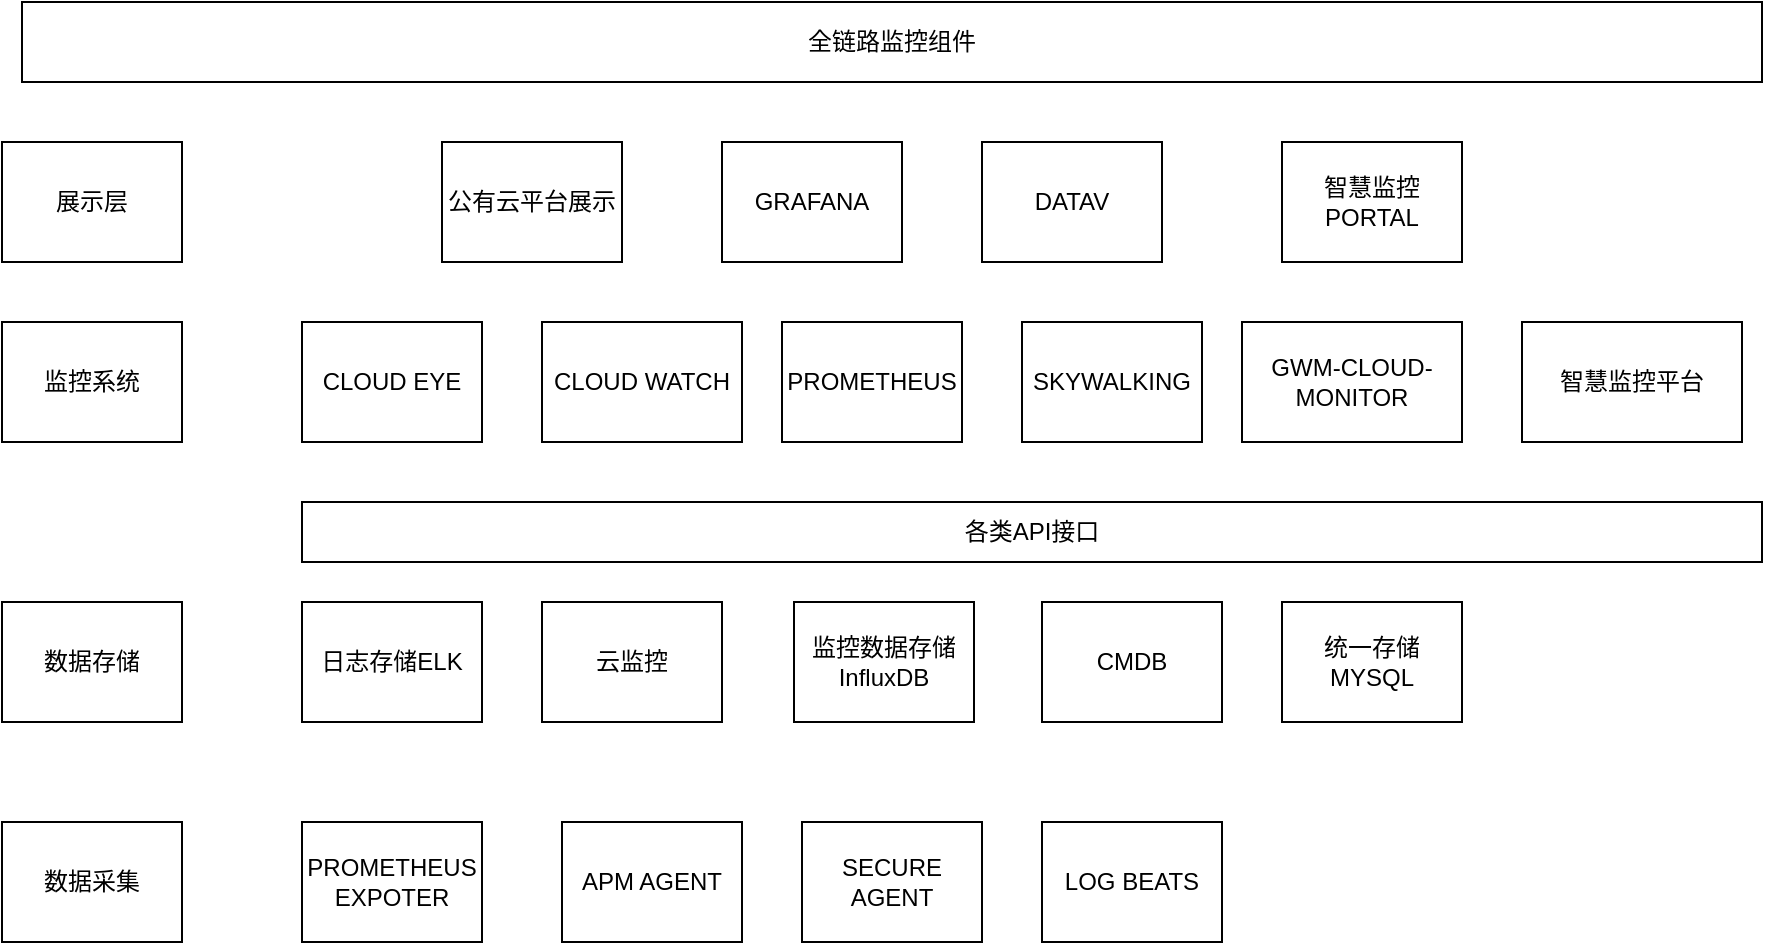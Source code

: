 <mxfile version="14.9.0" type="github">
  <diagram id="4HNjT6tQABPMvL2GfKeI" name="第 1 页">
    <mxGraphModel dx="1422" dy="706" grid="1" gridSize="10" guides="1" tooltips="1" connect="1" arrows="1" fold="1" page="1" pageScale="1" pageWidth="827" pageHeight="1169" math="0" shadow="0">
      <root>
        <mxCell id="0" />
        <mxCell id="1" parent="0" />
        <mxCell id="3FOY5ouKgD52gqeghlp4-1" value="全链路监控组件" style="rounded=0;whiteSpace=wrap;html=1;" vertex="1" parent="1">
          <mxGeometry x="20" y="130" width="870" height="40" as="geometry" />
        </mxCell>
        <mxCell id="3FOY5ouKgD52gqeghlp4-6" value="展示层" style="rounded=0;whiteSpace=wrap;html=1;" vertex="1" parent="1">
          <mxGeometry x="10" y="200" width="90" height="60" as="geometry" />
        </mxCell>
        <mxCell id="3FOY5ouKgD52gqeghlp4-7" value="公有云平台展示" style="rounded=0;whiteSpace=wrap;html=1;" vertex="1" parent="1">
          <mxGeometry x="230" y="200" width="90" height="60" as="geometry" />
        </mxCell>
        <mxCell id="3FOY5ouKgD52gqeghlp4-8" value="GRAFANA" style="rounded=0;whiteSpace=wrap;html=1;" vertex="1" parent="1">
          <mxGeometry x="370" y="200" width="90" height="60" as="geometry" />
        </mxCell>
        <mxCell id="3FOY5ouKgD52gqeghlp4-9" value="DATAV" style="rounded=0;whiteSpace=wrap;html=1;" vertex="1" parent="1">
          <mxGeometry x="500" y="200" width="90" height="60" as="geometry" />
        </mxCell>
        <mxCell id="3FOY5ouKgD52gqeghlp4-10" value="智慧监控PORTAL" style="rounded=0;whiteSpace=wrap;html=1;" vertex="1" parent="1">
          <mxGeometry x="650" y="200" width="90" height="60" as="geometry" />
        </mxCell>
        <mxCell id="3FOY5ouKgD52gqeghlp4-11" value="监控系统" style="rounded=0;whiteSpace=wrap;html=1;" vertex="1" parent="1">
          <mxGeometry x="10" y="290" width="90" height="60" as="geometry" />
        </mxCell>
        <mxCell id="3FOY5ouKgD52gqeghlp4-12" value="CLOUD EYE" style="rounded=0;whiteSpace=wrap;html=1;" vertex="1" parent="1">
          <mxGeometry x="160" y="290" width="90" height="60" as="geometry" />
        </mxCell>
        <mxCell id="3FOY5ouKgD52gqeghlp4-13" value="PROMETHEUS" style="rounded=0;whiteSpace=wrap;html=1;" vertex="1" parent="1">
          <mxGeometry x="400" y="290" width="90" height="60" as="geometry" />
        </mxCell>
        <mxCell id="3FOY5ouKgD52gqeghlp4-14" value="日志存储ELK" style="rounded=0;whiteSpace=wrap;html=1;" vertex="1" parent="1">
          <mxGeometry x="160" y="430" width="90" height="60" as="geometry" />
        </mxCell>
        <mxCell id="3FOY5ouKgD52gqeghlp4-16" value="SKYWALKING" style="rounded=0;whiteSpace=wrap;html=1;" vertex="1" parent="1">
          <mxGeometry x="520" y="290" width="90" height="60" as="geometry" />
        </mxCell>
        <mxCell id="3FOY5ouKgD52gqeghlp4-18" value="GWM-CLOUD-MONITOR" style="rounded=0;whiteSpace=wrap;html=1;" vertex="1" parent="1">
          <mxGeometry x="630" y="290" width="110" height="60" as="geometry" />
        </mxCell>
        <mxCell id="3FOY5ouKgD52gqeghlp4-19" value="智慧监控平台" style="rounded=0;whiteSpace=wrap;html=1;" vertex="1" parent="1">
          <mxGeometry x="770" y="290" width="110" height="60" as="geometry" />
        </mxCell>
        <mxCell id="3FOY5ouKgD52gqeghlp4-20" value="数据存储" style="rounded=0;whiteSpace=wrap;html=1;" vertex="1" parent="1">
          <mxGeometry x="10" y="430" width="90" height="60" as="geometry" />
        </mxCell>
        <mxCell id="3FOY5ouKgD52gqeghlp4-21" value="统一存储MYSQL" style="rounded=0;whiteSpace=wrap;html=1;" vertex="1" parent="1">
          <mxGeometry x="650" y="430" width="90" height="60" as="geometry" />
        </mxCell>
        <mxCell id="3FOY5ouKgD52gqeghlp4-22" value="各类API接口" style="rounded=0;whiteSpace=wrap;html=1;" vertex="1" parent="1">
          <mxGeometry x="160" y="380" width="730" height="30" as="geometry" />
        </mxCell>
        <mxCell id="3FOY5ouKgD52gqeghlp4-23" value="CLOUD WATCH" style="rounded=0;whiteSpace=wrap;html=1;" vertex="1" parent="1">
          <mxGeometry x="280" y="290" width="100" height="60" as="geometry" />
        </mxCell>
        <mxCell id="3FOY5ouKgD52gqeghlp4-24" value="云监控" style="rounded=0;whiteSpace=wrap;html=1;" vertex="1" parent="1">
          <mxGeometry x="280" y="430" width="90" height="60" as="geometry" />
        </mxCell>
        <mxCell id="3FOY5ouKgD52gqeghlp4-25" value="监控数据存储&lt;br&gt;InfluxDB" style="rounded=0;whiteSpace=wrap;html=1;" vertex="1" parent="1">
          <mxGeometry x="406" y="430" width="90" height="60" as="geometry" />
        </mxCell>
        <mxCell id="3FOY5ouKgD52gqeghlp4-26" value="CMDB" style="rounded=0;whiteSpace=wrap;html=1;" vertex="1" parent="1">
          <mxGeometry x="530" y="430" width="90" height="60" as="geometry" />
        </mxCell>
        <mxCell id="3FOY5ouKgD52gqeghlp4-27" value="数据采集" style="rounded=0;whiteSpace=wrap;html=1;" vertex="1" parent="1">
          <mxGeometry x="10" y="540" width="90" height="60" as="geometry" />
        </mxCell>
        <mxCell id="3FOY5ouKgD52gqeghlp4-28" value="PROMETHEUS&lt;br&gt;EXPOTER" style="rounded=0;whiteSpace=wrap;html=1;" vertex="1" parent="1">
          <mxGeometry x="160" y="540" width="90" height="60" as="geometry" />
        </mxCell>
        <mxCell id="3FOY5ouKgD52gqeghlp4-29" value="APM AGENT" style="rounded=0;whiteSpace=wrap;html=1;" vertex="1" parent="1">
          <mxGeometry x="290" y="540" width="90" height="60" as="geometry" />
        </mxCell>
        <mxCell id="3FOY5ouKgD52gqeghlp4-30" value="SECURE AGENT" style="rounded=0;whiteSpace=wrap;html=1;" vertex="1" parent="1">
          <mxGeometry x="410" y="540" width="90" height="60" as="geometry" />
        </mxCell>
        <mxCell id="3FOY5ouKgD52gqeghlp4-31" value="LOG BEATS" style="rounded=0;whiteSpace=wrap;html=1;" vertex="1" parent="1">
          <mxGeometry x="530" y="540" width="90" height="60" as="geometry" />
        </mxCell>
      </root>
    </mxGraphModel>
  </diagram>
</mxfile>
